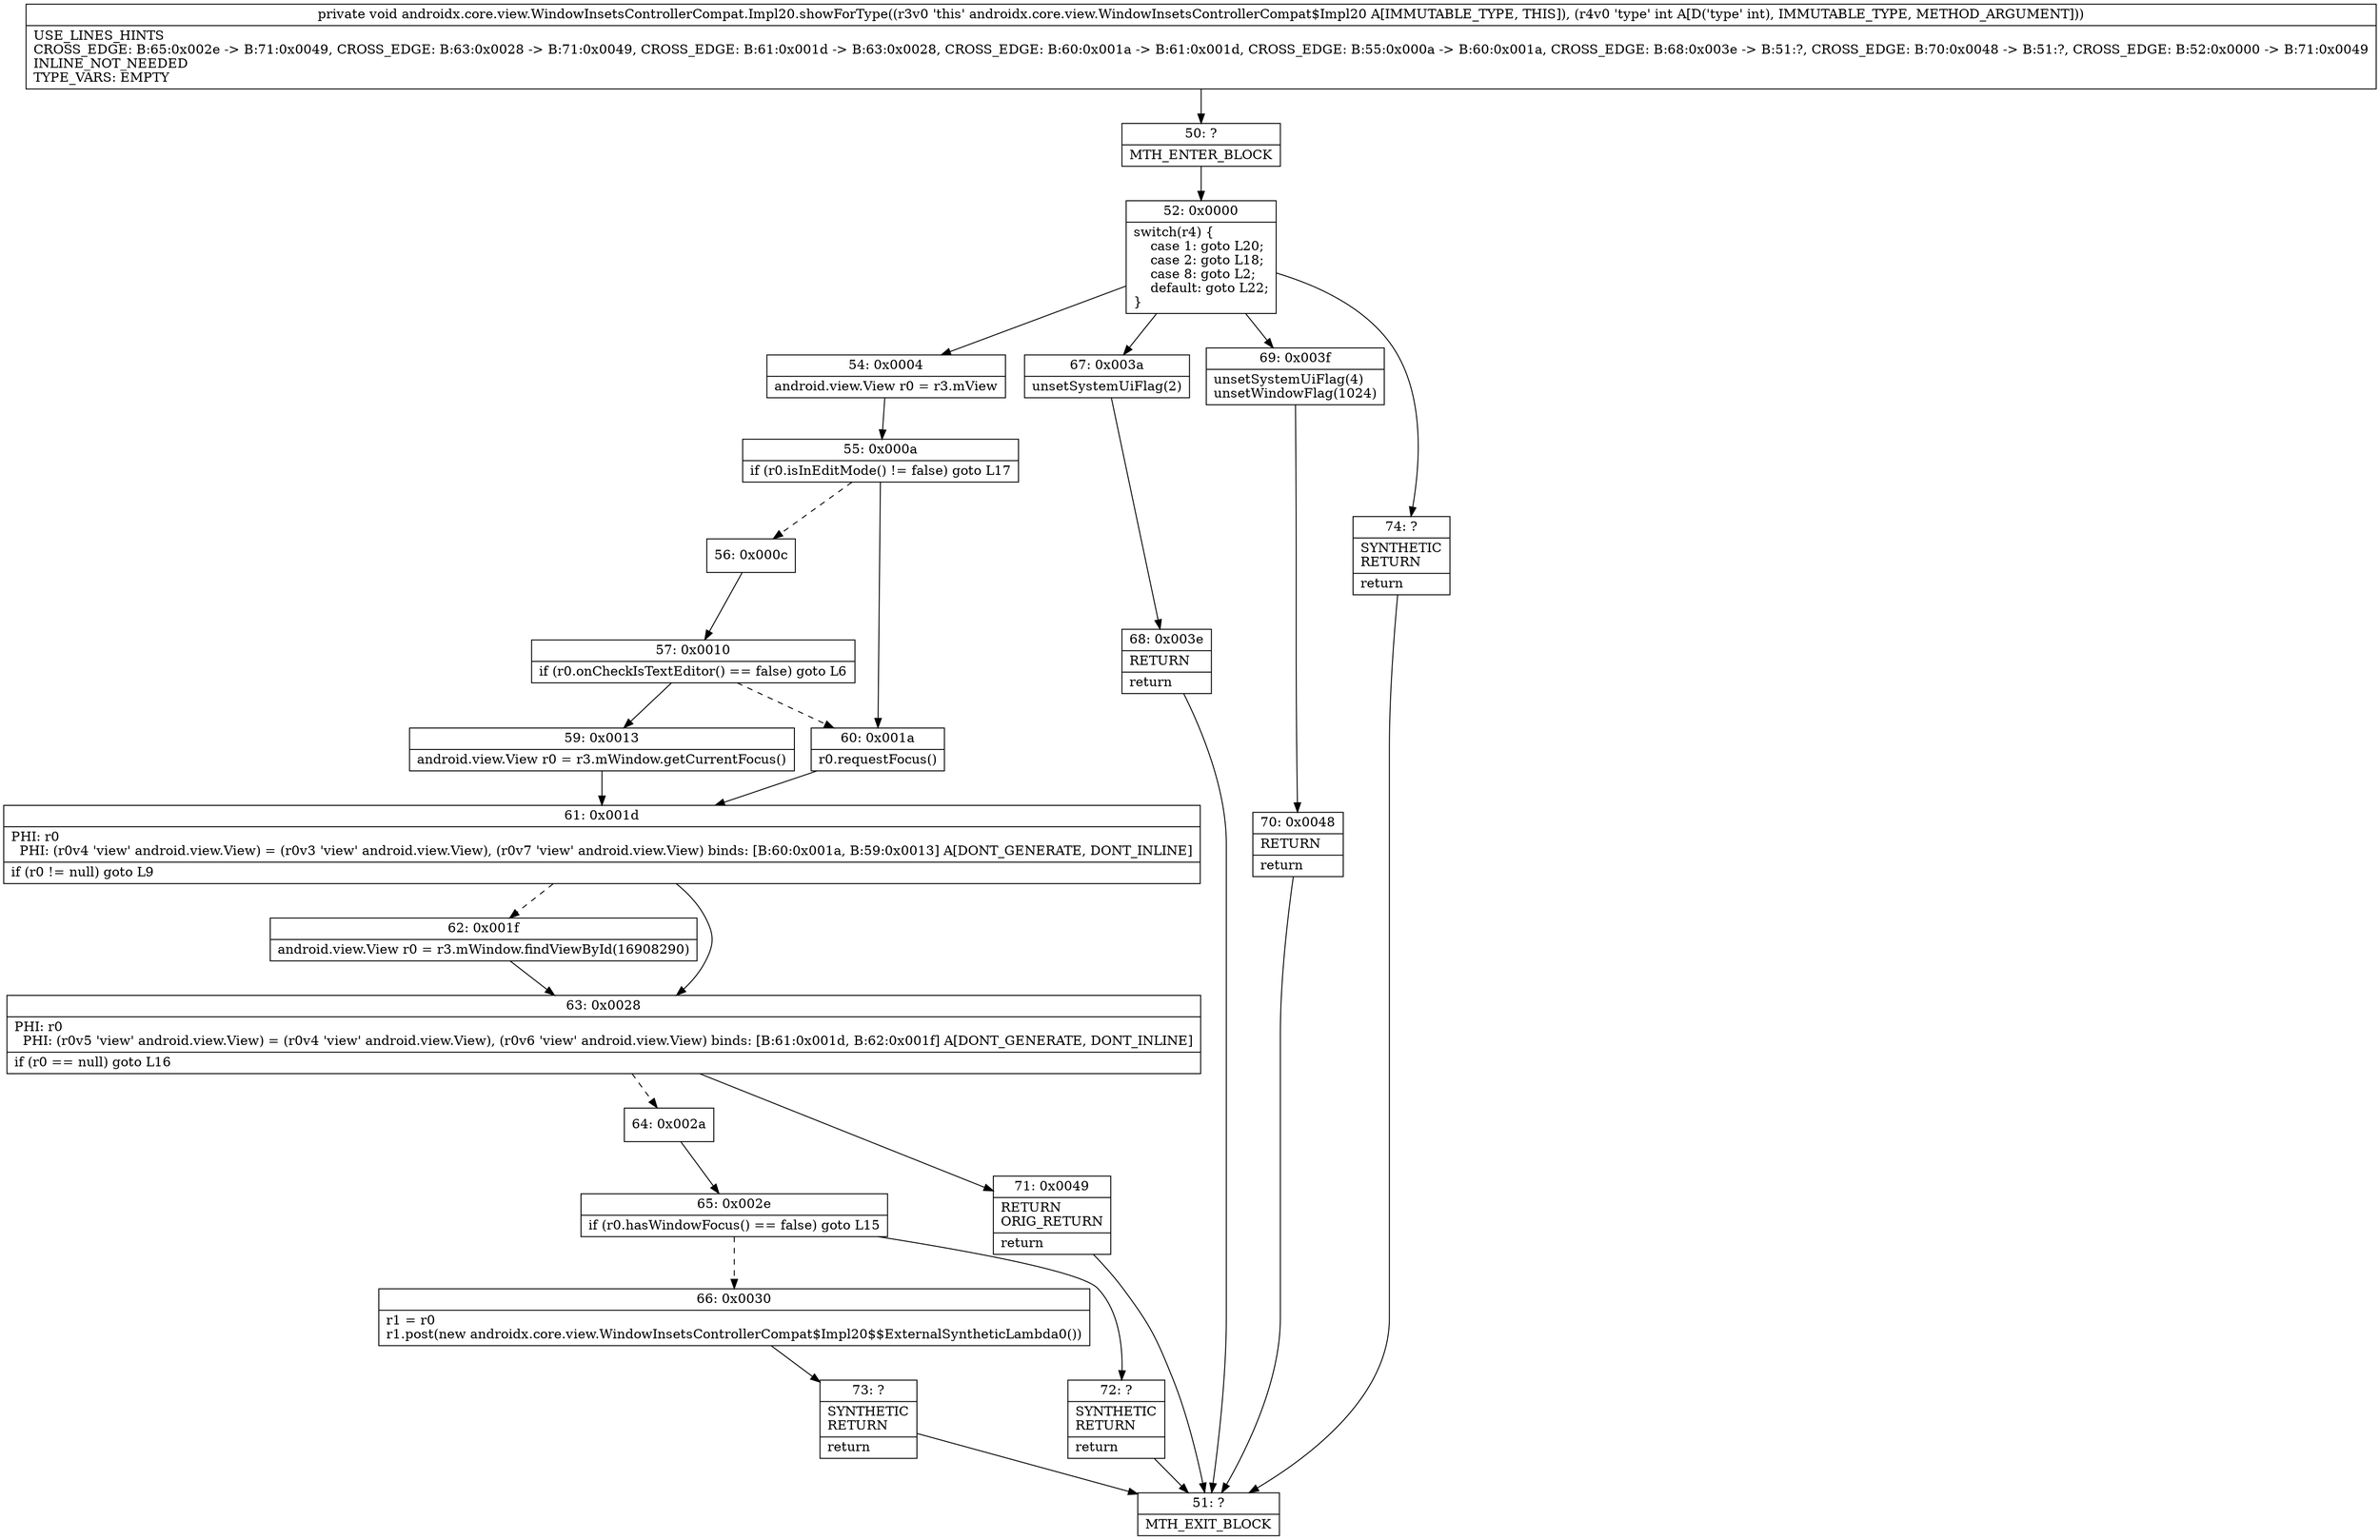 digraph "CFG forandroidx.core.view.WindowInsetsControllerCompat.Impl20.showForType(I)V" {
Node_50 [shape=record,label="{50\:\ ?|MTH_ENTER_BLOCK\l}"];
Node_52 [shape=record,label="{52\:\ 0x0000|switch(r4) \{\l    case 1: goto L20;\l    case 2: goto L18;\l    case 8: goto L2;\l    default: goto L22;\l\}\l}"];
Node_54 [shape=record,label="{54\:\ 0x0004|android.view.View r0 = r3.mView\l}"];
Node_55 [shape=record,label="{55\:\ 0x000a|if (r0.isInEditMode() != false) goto L17\l}"];
Node_56 [shape=record,label="{56\:\ 0x000c}"];
Node_57 [shape=record,label="{57\:\ 0x0010|if (r0.onCheckIsTextEditor() == false) goto L6\l}"];
Node_59 [shape=record,label="{59\:\ 0x0013|android.view.View r0 = r3.mWindow.getCurrentFocus()\l}"];
Node_61 [shape=record,label="{61\:\ 0x001d|PHI: r0 \l  PHI: (r0v4 'view' android.view.View) = (r0v3 'view' android.view.View), (r0v7 'view' android.view.View) binds: [B:60:0x001a, B:59:0x0013] A[DONT_GENERATE, DONT_INLINE]\l|if (r0 != null) goto L9\l}"];
Node_62 [shape=record,label="{62\:\ 0x001f|android.view.View r0 = r3.mWindow.findViewById(16908290)\l}"];
Node_63 [shape=record,label="{63\:\ 0x0028|PHI: r0 \l  PHI: (r0v5 'view' android.view.View) = (r0v4 'view' android.view.View), (r0v6 'view' android.view.View) binds: [B:61:0x001d, B:62:0x001f] A[DONT_GENERATE, DONT_INLINE]\l|if (r0 == null) goto L16\l}"];
Node_64 [shape=record,label="{64\:\ 0x002a}"];
Node_65 [shape=record,label="{65\:\ 0x002e|if (r0.hasWindowFocus() == false) goto L15\l}"];
Node_66 [shape=record,label="{66\:\ 0x0030|r1 = r0\lr1.post(new androidx.core.view.WindowInsetsControllerCompat$Impl20$$ExternalSyntheticLambda0())\l}"];
Node_73 [shape=record,label="{73\:\ ?|SYNTHETIC\lRETURN\l|return\l}"];
Node_51 [shape=record,label="{51\:\ ?|MTH_EXIT_BLOCK\l}"];
Node_72 [shape=record,label="{72\:\ ?|SYNTHETIC\lRETURN\l|return\l}"];
Node_71 [shape=record,label="{71\:\ 0x0049|RETURN\lORIG_RETURN\l|return\l}"];
Node_60 [shape=record,label="{60\:\ 0x001a|r0.requestFocus()\l}"];
Node_67 [shape=record,label="{67\:\ 0x003a|unsetSystemUiFlag(2)\l}"];
Node_68 [shape=record,label="{68\:\ 0x003e|RETURN\l|return\l}"];
Node_69 [shape=record,label="{69\:\ 0x003f|unsetSystemUiFlag(4)\lunsetWindowFlag(1024)\l}"];
Node_70 [shape=record,label="{70\:\ 0x0048|RETURN\l|return\l}"];
Node_74 [shape=record,label="{74\:\ ?|SYNTHETIC\lRETURN\l|return\l}"];
MethodNode[shape=record,label="{private void androidx.core.view.WindowInsetsControllerCompat.Impl20.showForType((r3v0 'this' androidx.core.view.WindowInsetsControllerCompat$Impl20 A[IMMUTABLE_TYPE, THIS]), (r4v0 'type' int A[D('type' int), IMMUTABLE_TYPE, METHOD_ARGUMENT]))  | USE_LINES_HINTS\lCROSS_EDGE: B:65:0x002e \-\> B:71:0x0049, CROSS_EDGE: B:63:0x0028 \-\> B:71:0x0049, CROSS_EDGE: B:61:0x001d \-\> B:63:0x0028, CROSS_EDGE: B:60:0x001a \-\> B:61:0x001d, CROSS_EDGE: B:55:0x000a \-\> B:60:0x001a, CROSS_EDGE: B:68:0x003e \-\> B:51:?, CROSS_EDGE: B:70:0x0048 \-\> B:51:?, CROSS_EDGE: B:52:0x0000 \-\> B:71:0x0049\lINLINE_NOT_NEEDED\lTYPE_VARS: EMPTY\l}"];
MethodNode -> Node_50;Node_50 -> Node_52;
Node_52 -> Node_54;
Node_52 -> Node_67;
Node_52 -> Node_69;
Node_52 -> Node_74;
Node_54 -> Node_55;
Node_55 -> Node_56[style=dashed];
Node_55 -> Node_60;
Node_56 -> Node_57;
Node_57 -> Node_59;
Node_57 -> Node_60[style=dashed];
Node_59 -> Node_61;
Node_61 -> Node_62[style=dashed];
Node_61 -> Node_63;
Node_62 -> Node_63;
Node_63 -> Node_64[style=dashed];
Node_63 -> Node_71;
Node_64 -> Node_65;
Node_65 -> Node_66[style=dashed];
Node_65 -> Node_72;
Node_66 -> Node_73;
Node_73 -> Node_51;
Node_72 -> Node_51;
Node_71 -> Node_51;
Node_60 -> Node_61;
Node_67 -> Node_68;
Node_68 -> Node_51;
Node_69 -> Node_70;
Node_70 -> Node_51;
Node_74 -> Node_51;
}

